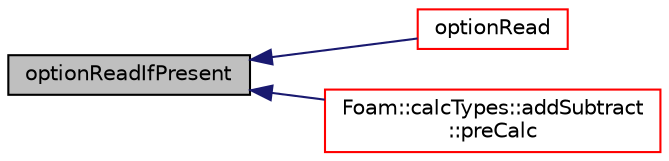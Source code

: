 digraph "optionReadIfPresent"
{
  bgcolor="transparent";
  edge [fontname="Helvetica",fontsize="10",labelfontname="Helvetica",labelfontsize="10"];
  node [fontname="Helvetica",fontsize="10",shape=record];
  rankdir="LR";
  Node1 [label="optionReadIfPresent",height=0.2,width=0.4,color="black", fillcolor="grey75", style="filled", fontcolor="black"];
  Node1 -> Node2 [dir="back",color="midnightblue",fontsize="10",style="solid",fontname="Helvetica"];
  Node2 [label="optionRead",height=0.2,width=0.4,color="red",URL="$a00068.html#a0b52bef692530b2a2931484eead484b9",tooltip="Read a value from the named option. "];
  Node1 -> Node3 [dir="back",color="midnightblue",fontsize="10",style="solid",fontname="Helvetica"];
  Node3 [label="Foam::calcTypes::addSubtract\l::preCalc",height=0.2,width=0.4,color="red",URL="$a00027.html#a09aa9fc98dbd149e797bbe7c7e07b6d3",tooltip="Pre-time loop calculations. "];
}
